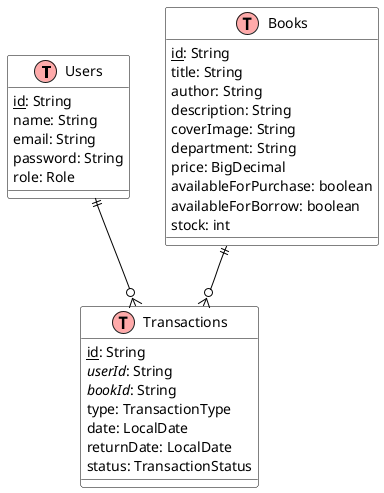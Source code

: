 @startuml Library Management System - ER Diagram

!define table(x) class x << (T,#FFAAAA) >>
!define primary_key(x) <u>x</u>
!define foreign_key(x) <i>x</i>

skinparam class {
    BackgroundColor White
    ArrowColor Black
    BorderColor Black
}

table(Users) {
    primary_key(id): String
    name: String
    email: String
    password: String
    role: Role
}

table(Books) {
    primary_key(id): String
    title: String
    author: String
    description: String
    coverImage: String
    department: String
    price: BigDecimal
    availableForPurchase: boolean
    availableForBorrow: boolean
    stock: int
}

table(Transactions) {
    primary_key(id): String
    foreign_key(userId): String
    foreign_key(bookId): String
    type: TransactionType
    date: LocalDate
    returnDate: LocalDate
    status: TransactionStatus
}

Users ||--o{ Transactions
Books ||--o{ Transactions

@enduml